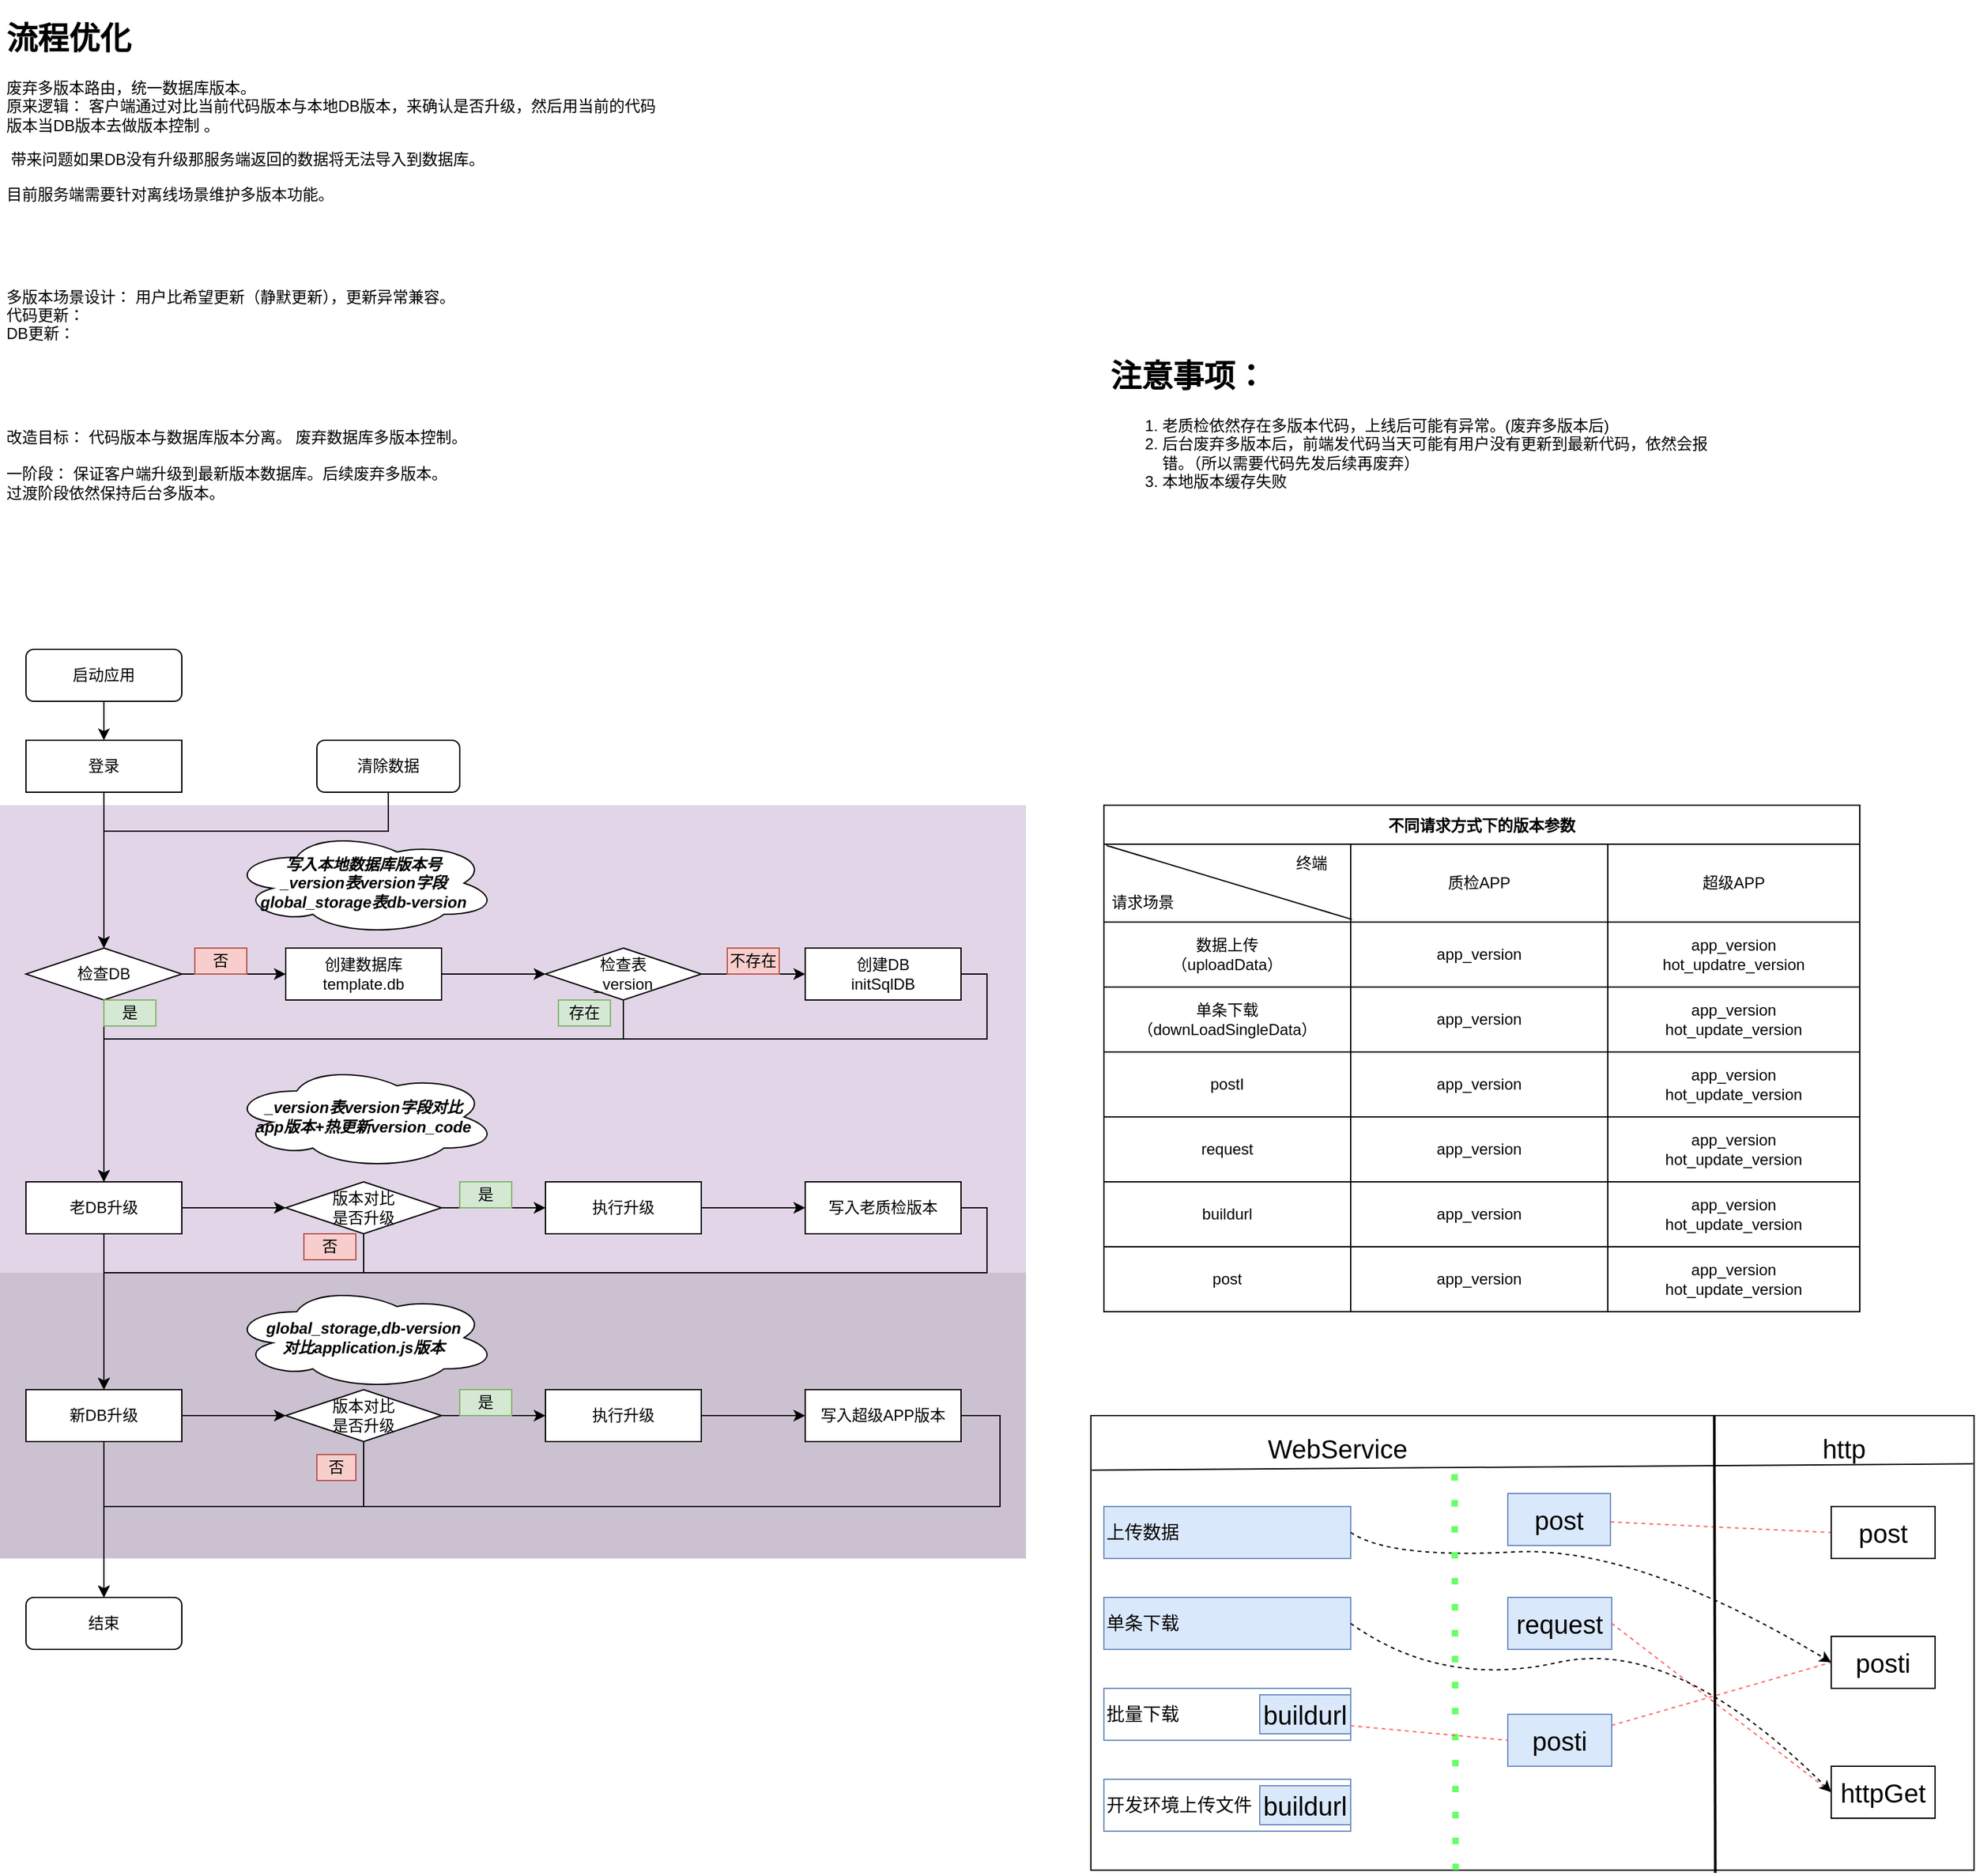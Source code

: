 <mxfile version="15.7.3" type="github">
  <diagram id="UNxXxtYj0WsU9yzxmoFA" name="Page-1">
    <mxGraphModel dx="1422" dy="1875" grid="1" gridSize="10" guides="1" tooltips="1" connect="1" arrows="1" fold="1" page="1" pageScale="1" pageWidth="827" pageHeight="1169" math="0" shadow="0">
      <root>
        <mxCell id="0" />
        <mxCell id="1" parent="0" />
        <mxCell id="R9xI7Zl-RxibI9JGirXU-83" value="批量下载" style="rounded=0;whiteSpace=wrap;html=1;labelBackgroundColor=none;fontSize=14;fillColor=none;strokeColor=#6c8ebf;align=left;" parent="1" vertex="1">
          <mxGeometry x="930" y="810" width="190" height="40" as="geometry" />
        </mxCell>
        <mxCell id="R9xI7Zl-RxibI9JGirXU-86" value="开发环境上传文件" style="rounded=0;whiteSpace=wrap;html=1;labelBackgroundColor=none;fontSize=14;fillColor=none;strokeColor=#6c8ebf;align=left;" parent="1" vertex="1">
          <mxGeometry x="930" y="880" width="190" height="40" as="geometry" />
        </mxCell>
        <mxCell id="R9xI7Zl-RxibI9JGirXU-73" value="" style="rounded=0;whiteSpace=wrap;html=1;labelBackgroundColor=none;fontSize=20;fontColor=#000000;fillColor=none;" parent="1" vertex="1">
          <mxGeometry x="920" y="600" width="680" height="350" as="geometry" />
        </mxCell>
        <mxCell id="PTkdsfFuJUA48d0vlGd0-5" value="" style="rounded=0;whiteSpace=wrap;html=1;fillColor=#CCC1D1;strokeColor=none;" parent="1" vertex="1">
          <mxGeometry x="80" y="130" width="790" height="580" as="geometry" />
        </mxCell>
        <mxCell id="PTkdsfFuJUA48d0vlGd0-4" value="" style="rounded=0;whiteSpace=wrap;html=1;fillColor=#e1d5e7;strokeColor=none;" parent="1" vertex="1">
          <mxGeometry x="80" y="130" width="790" height="360" as="geometry" />
        </mxCell>
        <mxCell id="O5nCJOj1cgYyCABjcvX4-1" value="&lt;h1&gt;注意事项：&lt;/h1&gt;&lt;p&gt;&lt;/p&gt;&lt;ol&gt;&lt;li&gt;老质检依然存在多版本代码，上线后可能有异常。(废弃多版本后)&lt;/li&gt;&lt;li&gt;后台废弃多版本后，前端发代码当天可能有用户没有更新到最新代码，依然会报错。（所以需要代码先发后续再废弃）&lt;/li&gt;&lt;li&gt;本地版本缓存失败&lt;/li&gt;&lt;/ol&gt;&lt;p&gt;&lt;/p&gt;" style="text;html=1;strokeColor=none;fillColor=none;spacing=5;spacingTop=-20;whiteSpace=wrap;overflow=hidden;rounded=0;" parent="1" vertex="1">
          <mxGeometry x="930" y="-220" width="470" height="130" as="geometry" />
        </mxCell>
        <mxCell id="O5nCJOj1cgYyCABjcvX4-4" value="&lt;h1&gt;流程优化&lt;/h1&gt;&lt;p&gt;废弃多版本路由，统一数据库版本。&lt;br&gt;原来逻辑： 客户端通过对比当前代码版本与本地DB版本，来确认是否升级，然后用当前的代码版本当DB版本去做版本控制 。&lt;/p&gt;&lt;p&gt;&lt;span&gt;&amp;nbsp;带来问题如果DB没有升级那服务端返回的数据将无法导入到数据库。&lt;/span&gt;&lt;/p&gt;&lt;p&gt;目前服务端需要针对离线场景维护多版本功能。&lt;/p&gt;&lt;p&gt;&lt;br&gt;&lt;/p&gt;&lt;p&gt;&lt;br&gt;&lt;/p&gt;&lt;p&gt;多版本场景设计： 用户比希望更新（静默更新），更新异常兼容。&lt;br&gt;代码更新：&lt;br&gt;DB更新：&lt;/p&gt;&lt;p&gt;&lt;br&gt;&lt;/p&gt;&lt;p&gt;&lt;br&gt;&lt;/p&gt;&lt;p&gt;改造目标： 代码版本与数据库版本分离。 废弃数据库多版本控制。&lt;br&gt;&lt;br&gt;一阶段： 保证客户端升级到最新版本数据库。后续废弃多版本。&lt;br&gt;过渡阶段依然保持后台多版本。&lt;/p&gt;&lt;p&gt;&lt;br&gt;&lt;/p&gt;&lt;p&gt;二阶段： 客户端将代码版本与数据库版本分离，代码版本用于前端问题排查日志，数据库版本用于数据同步场景（最终会忽略版本），老质检与超级APP使用同一种版本同步方式，方便本地开发。 （需要废弃老质检）。&lt;br&gt;&lt;br&gt;三阶段：解决测试环境开发时DB版本未发SQL情况，将DB统一放到服务端管理。一个版本，一种来源。&lt;/p&gt;" style="text;html=1;strokeColor=none;fillColor=none;spacing=5;spacingTop=-20;whiteSpace=wrap;overflow=hidden;rounded=0;" parent="1" vertex="1">
          <mxGeometry x="80" y="-480" width="510" height="390" as="geometry" />
        </mxCell>
        <mxCell id="R9xI7Zl-RxibI9JGirXU-6" style="edgeStyle=orthogonalEdgeStyle;rounded=0;orthogonalLoop=1;jettySize=auto;html=1;" parent="1" source="R9xI7Zl-RxibI9JGirXU-4" edge="1">
          <mxGeometry relative="1" as="geometry">
            <mxPoint x="160" y="240" as="targetPoint" />
            <Array as="points">
              <mxPoint x="379" y="150" />
              <mxPoint x="160" y="150" />
            </Array>
          </mxGeometry>
        </mxCell>
        <mxCell id="R9xI7Zl-RxibI9JGirXU-4" value="清除数据" style="rounded=1;whiteSpace=wrap;html=1;" parent="1" vertex="1">
          <mxGeometry x="324" y="80" width="110" height="40" as="geometry" />
        </mxCell>
        <mxCell id="4kRyxC5ff8gaBBJxYLAR-50" value="结束" style="rounded=1;whiteSpace=wrap;html=1;align=center;" parent="1" vertex="1">
          <mxGeometry x="100" y="740" width="120" height="40" as="geometry" />
        </mxCell>
        <mxCell id="4kRyxC5ff8gaBBJxYLAR-4" value="&lt;font style=&quot;vertical-align: inherit&quot;&gt;&lt;font style=&quot;vertical-align: inherit&quot;&gt;启动应用&lt;/font&gt;&lt;/font&gt;" style="rounded=1;whiteSpace=wrap;html=1;" parent="1" vertex="1">
          <mxGeometry x="100" y="10" width="120" height="40" as="geometry" />
        </mxCell>
        <mxCell id="4kRyxC5ff8gaBBJxYLAR-5" value="&lt;font style=&quot;vertical-align: inherit&quot;&gt;&lt;font style=&quot;vertical-align: inherit&quot;&gt;登录&lt;/font&gt;&lt;/font&gt;" style="rounded=0;whiteSpace=wrap;html=1;" parent="1" vertex="1">
          <mxGeometry x="100" y="80" width="120" height="40" as="geometry" />
        </mxCell>
        <mxCell id="4kRyxC5ff8gaBBJxYLAR-8" style="edgeStyle=orthogonalEdgeStyle;rounded=0;orthogonalLoop=1;jettySize=auto;html=1;exitX=0.5;exitY=1;exitDx=0;exitDy=0;entryX=0.5;entryY=0;entryDx=0;entryDy=0;" parent="1" source="4kRyxC5ff8gaBBJxYLAR-4" target="4kRyxC5ff8gaBBJxYLAR-5" edge="1">
          <mxGeometry x="150" y="110" as="geometry" />
        </mxCell>
        <mxCell id="4kRyxC5ff8gaBBJxYLAR-6" value="&lt;font style=&quot;vertical-align: inherit&quot;&gt;&lt;font style=&quot;vertical-align: inherit&quot;&gt;检查DB&lt;/font&gt;&lt;/font&gt;" style="rhombus;whiteSpace=wrap;html=1;rounded=0;" parent="1" vertex="1">
          <mxGeometry x="100" y="240" width="120" height="40" as="geometry" />
        </mxCell>
        <mxCell id="4kRyxC5ff8gaBBJxYLAR-7" value="" style="edgeStyle=orthogonalEdgeStyle;rounded=0;orthogonalLoop=1;jettySize=auto;html=1;entryX=0.5;entryY=0;entryDx=0;entryDy=0;" parent="1" source="4kRyxC5ff8gaBBJxYLAR-5" target="4kRyxC5ff8gaBBJxYLAR-6" edge="1">
          <mxGeometry x="150" y="110" as="geometry">
            <mxPoint x="160" y="220" as="targetPoint" />
            <Array as="points">
              <mxPoint x="160" y="190" />
              <mxPoint x="160" y="190" />
            </Array>
          </mxGeometry>
        </mxCell>
        <mxCell id="4kRyxC5ff8gaBBJxYLAR-9" value="&lt;font style=&quot;vertical-align: inherit&quot;&gt;&lt;font style=&quot;vertical-align: inherit&quot;&gt;老DB升级&lt;/font&gt;&lt;/font&gt;" style="whiteSpace=wrap;html=1;rounded=0;" parent="1" vertex="1">
          <mxGeometry x="100" y="420" width="120" height="40" as="geometry" />
        </mxCell>
        <mxCell id="4kRyxC5ff8gaBBJxYLAR-10" value="" style="edgeStyle=orthogonalEdgeStyle;rounded=0;orthogonalLoop=1;jettySize=auto;html=1;" parent="1" source="4kRyxC5ff8gaBBJxYLAR-6" target="4kRyxC5ff8gaBBJxYLAR-9" edge="1">
          <mxGeometry x="150" y="110" as="geometry" />
        </mxCell>
        <mxCell id="R9xI7Zl-RxibI9JGirXU-7" style="edgeStyle=orthogonalEdgeStyle;rounded=0;orthogonalLoop=1;jettySize=auto;html=1;entryX=0.5;entryY=0;entryDx=0;entryDy=0;" parent="1" source="4kRyxC5ff8gaBBJxYLAR-11" target="4kRyxC5ff8gaBBJxYLAR-50" edge="1">
          <mxGeometry relative="1" as="geometry" />
        </mxCell>
        <mxCell id="4kRyxC5ff8gaBBJxYLAR-11" value="&lt;font style=&quot;vertical-align: inherit&quot;&gt;&lt;font style=&quot;vertical-align: inherit&quot;&gt;新DB升级&lt;/font&gt;&lt;/font&gt;" style="whiteSpace=wrap;html=1;rounded=0;" parent="1" vertex="1">
          <mxGeometry x="100" y="580" width="120" height="40" as="geometry" />
        </mxCell>
        <mxCell id="4kRyxC5ff8gaBBJxYLAR-12" value="" style="edgeStyle=orthogonalEdgeStyle;rounded=0;orthogonalLoop=1;jettySize=auto;html=1;" parent="1" source="4kRyxC5ff8gaBBJxYLAR-9" target="4kRyxC5ff8gaBBJxYLAR-11" edge="1">
          <mxGeometry x="150" y="110" as="geometry" />
        </mxCell>
        <mxCell id="4kRyxC5ff8gaBBJxYLAR-15" value="&lt;font style=&quot;vertical-align: inherit&quot;&gt;&lt;font style=&quot;vertical-align: inherit&quot;&gt;&lt;font style=&quot;vertical-align: inherit&quot;&gt;&lt;font style=&quot;vertical-align: inherit&quot;&gt;&lt;font style=&quot;vertical-align: inherit&quot;&gt;&lt;font style=&quot;vertical-align: inherit&quot;&gt;&lt;font style=&quot;vertical-align: inherit&quot;&gt;&lt;font style=&quot;vertical-align: inherit&quot;&gt;创建数据库&lt;/font&gt;&lt;/font&gt;&lt;/font&gt;&lt;/font&gt;&lt;/font&gt;&lt;/font&gt;&lt;br&gt;&lt;font style=&quot;vertical-align: inherit&quot;&gt;&lt;font style=&quot;vertical-align: inherit&quot;&gt;&lt;font style=&quot;vertical-align: inherit&quot;&gt;&lt;font style=&quot;vertical-align: inherit&quot;&gt;&lt;font style=&quot;vertical-align: inherit&quot;&gt;&lt;font style=&quot;vertical-align: inherit&quot;&gt;template.db&lt;/font&gt;&lt;/font&gt;&lt;/font&gt;&lt;/font&gt;&lt;/font&gt;&lt;/font&gt;&lt;br&gt;&lt;/font&gt;&lt;/font&gt;" style="whiteSpace=wrap;html=1;rounded=0;" parent="1" vertex="1">
          <mxGeometry x="300" y="240" width="120" height="40" as="geometry" />
        </mxCell>
        <mxCell id="4kRyxC5ff8gaBBJxYLAR-16" value="" style="edgeStyle=orthogonalEdgeStyle;rounded=0;orthogonalLoop=1;jettySize=auto;html=1;" parent="1" source="4kRyxC5ff8gaBBJxYLAR-6" target="4kRyxC5ff8gaBBJxYLAR-15" edge="1">
          <mxGeometry x="150" y="110" as="geometry" />
        </mxCell>
        <mxCell id="4kRyxC5ff8gaBBJxYLAR-45" style="edgeStyle=orthogonalEdgeStyle;rounded=0;orthogonalLoop=1;jettySize=auto;html=1;exitX=0.5;exitY=1;exitDx=0;exitDy=0;entryX=0.5;entryY=0;entryDx=0;entryDy=0;" parent="1" source="4kRyxC5ff8gaBBJxYLAR-17" target="4kRyxC5ff8gaBBJxYLAR-9" edge="1">
          <mxGeometry x="150" y="110" as="geometry">
            <mxPoint x="210" y="370" as="targetPoint" />
            <Array as="points">
              <mxPoint x="560" y="310" />
              <mxPoint x="160" y="310" />
            </Array>
          </mxGeometry>
        </mxCell>
        <mxCell id="4kRyxC5ff8gaBBJxYLAR-17" value="&lt;font style=&quot;vertical-align: inherit&quot;&gt;&lt;font style=&quot;vertical-align: inherit&quot;&gt;检查表&lt;br&gt;_version&lt;br&gt;&lt;/font&gt;&lt;/font&gt;" style="rhombus;whiteSpace=wrap;html=1;rounded=0;" parent="1" vertex="1">
          <mxGeometry x="500" y="240" width="120" height="40" as="geometry" />
        </mxCell>
        <mxCell id="4kRyxC5ff8gaBBJxYLAR-18" value="" style="edgeStyle=orthogonalEdgeStyle;rounded=0;orthogonalLoop=1;jettySize=auto;html=1;" parent="1" source="4kRyxC5ff8gaBBJxYLAR-15" target="4kRyxC5ff8gaBBJxYLAR-17" edge="1">
          <mxGeometry x="150" y="110" as="geometry" />
        </mxCell>
        <mxCell id="4kRyxC5ff8gaBBJxYLAR-46" style="edgeStyle=orthogonalEdgeStyle;rounded=0;orthogonalLoop=1;jettySize=auto;html=1;exitX=1;exitY=0.5;exitDx=0;exitDy=0;entryX=0.5;entryY=0;entryDx=0;entryDy=0;" parent="1" source="4kRyxC5ff8gaBBJxYLAR-19" target="4kRyxC5ff8gaBBJxYLAR-9" edge="1">
          <mxGeometry x="150" y="110" as="geometry">
            <mxPoint x="160" y="320" as="targetPoint" />
            <Array as="points">
              <mxPoint x="840" y="260" />
              <mxPoint x="840" y="310" />
              <mxPoint x="160" y="310" />
            </Array>
          </mxGeometry>
        </mxCell>
        <mxCell id="4kRyxC5ff8gaBBJxYLAR-19" value="&lt;font style=&quot;vertical-align: inherit&quot;&gt;&lt;font style=&quot;vertical-align: inherit&quot;&gt;&lt;font style=&quot;vertical-align: inherit&quot;&gt;&lt;font style=&quot;vertical-align: inherit&quot;&gt;创建DB &lt;/font&gt;&lt;/font&gt;&lt;br&gt;&lt;font style=&quot;vertical-align: inherit&quot;&gt;&lt;font style=&quot;vertical-align: inherit&quot;&gt;initSqlDB&lt;/font&gt;&lt;/font&gt;&lt;br&gt;&lt;/font&gt;&lt;/font&gt;" style="whiteSpace=wrap;html=1;rounded=0;" parent="1" vertex="1">
          <mxGeometry x="700" y="240" width="120" height="40" as="geometry" />
        </mxCell>
        <mxCell id="4kRyxC5ff8gaBBJxYLAR-20" value="" style="edgeStyle=orthogonalEdgeStyle;rounded=0;orthogonalLoop=1;jettySize=auto;html=1;" parent="1" source="4kRyxC5ff8gaBBJxYLAR-17" target="4kRyxC5ff8gaBBJxYLAR-19" edge="1">
          <mxGeometry x="150" y="110" as="geometry" />
        </mxCell>
        <mxCell id="4kRyxC5ff8gaBBJxYLAR-43" style="edgeStyle=orthogonalEdgeStyle;rounded=0;orthogonalLoop=1;jettySize=auto;html=1;exitX=0.5;exitY=1;exitDx=0;exitDy=0;entryX=0.5;entryY=0;entryDx=0;entryDy=0;" parent="1" source="4kRyxC5ff8gaBBJxYLAR-22" target="4kRyxC5ff8gaBBJxYLAR-11" edge="1">
          <mxGeometry x="150" y="110" as="geometry">
            <mxPoint x="160" y="500" as="targetPoint" />
            <Array as="points">
              <mxPoint x="360" y="490" />
              <mxPoint x="160" y="490" />
            </Array>
          </mxGeometry>
        </mxCell>
        <mxCell id="4kRyxC5ff8gaBBJxYLAR-22" value="&lt;font style=&quot;vertical-align: inherit&quot;&gt;&lt;font style=&quot;vertical-align: inherit&quot;&gt;版本对比&lt;br&gt;是否升级&lt;br&gt;&lt;/font&gt;&lt;/font&gt;" style="rhombus;whiteSpace=wrap;html=1;rounded=0;" parent="1" vertex="1">
          <mxGeometry x="300" y="420" width="120" height="40" as="geometry" />
        </mxCell>
        <mxCell id="4kRyxC5ff8gaBBJxYLAR-23" value="" style="edgeStyle=orthogonalEdgeStyle;rounded=0;orthogonalLoop=1;jettySize=auto;html=1;" parent="1" source="4kRyxC5ff8gaBBJxYLAR-9" target="4kRyxC5ff8gaBBJxYLAR-22" edge="1">
          <mxGeometry x="150" y="110" as="geometry" />
        </mxCell>
        <mxCell id="R9xI7Zl-RxibI9JGirXU-10" style="edgeStyle=orthogonalEdgeStyle;rounded=0;orthogonalLoop=1;jettySize=auto;html=1;entryX=0.5;entryY=0;entryDx=0;entryDy=0;" parent="1" source="4kRyxC5ff8gaBBJxYLAR-24" target="4kRyxC5ff8gaBBJxYLAR-50" edge="1">
          <mxGeometry relative="1" as="geometry">
            <mxPoint x="160" y="730" as="targetPoint" />
            <Array as="points">
              <mxPoint x="360" y="670" />
              <mxPoint x="160" y="670" />
            </Array>
          </mxGeometry>
        </mxCell>
        <mxCell id="4kRyxC5ff8gaBBJxYLAR-24" value="&lt;font style=&quot;vertical-align: inherit&quot;&gt;&lt;font style=&quot;vertical-align: inherit&quot;&gt;版本对比&lt;br&gt;是否升级&lt;br&gt;&lt;/font&gt;&lt;/font&gt;" style="rhombus;whiteSpace=wrap;html=1;rounded=0;" parent="1" vertex="1">
          <mxGeometry x="300" y="580" width="120" height="40" as="geometry" />
        </mxCell>
        <mxCell id="4kRyxC5ff8gaBBJxYLAR-25" style="edgeStyle=orthogonalEdgeStyle;rounded=0;orthogonalLoop=1;jettySize=auto;html=1;exitX=1;exitY=0.5;exitDx=0;exitDy=0;entryX=0;entryY=0.5;entryDx=0;entryDy=0;" parent="1" source="4kRyxC5ff8gaBBJxYLAR-11" target="4kRyxC5ff8gaBBJxYLAR-24" edge="1">
          <mxGeometry x="150" y="110" as="geometry" />
        </mxCell>
        <mxCell id="4kRyxC5ff8gaBBJxYLAR-26" value="&lt;font style=&quot;vertical-align: inherit&quot;&gt;&lt;font style=&quot;vertical-align: inherit&quot;&gt;否&lt;/font&gt;&lt;/font&gt;" style="text;html=1;strokeColor=#b85450;fillColor=#f8cecc;align=center;verticalAlign=middle;whiteSpace=wrap;rounded=0;" parent="1" vertex="1">
          <mxGeometry x="230" y="240" width="40" height="20" as="geometry" />
        </mxCell>
        <mxCell id="4kRyxC5ff8gaBBJxYLAR-27" value="&lt;font style=&quot;vertical-align: inherit&quot;&gt;&lt;font style=&quot;vertical-align: inherit&quot;&gt;是&lt;/font&gt;&lt;/font&gt;" style="text;html=1;strokeColor=#82b366;fillColor=#d5e8d4;align=center;verticalAlign=middle;whiteSpace=wrap;rounded=0;" parent="1" vertex="1">
          <mxGeometry x="160" y="280" width="40" height="20" as="geometry" />
        </mxCell>
        <mxCell id="4kRyxC5ff8gaBBJxYLAR-29" value="&lt;font style=&quot;vertical-align: inherit&quot;&gt;&lt;font style=&quot;vertical-align: inherit&quot;&gt;写入本地数据库版本号&lt;br&gt;_version表version字段&lt;br&gt;global_storage表db-version&lt;br&gt;&lt;/font&gt;&lt;/font&gt;" style="ellipse;shape=cloud;whiteSpace=wrap;html=1;align=center;fontStyle=3" parent="1" vertex="1">
          <mxGeometry x="257" y="150" width="206" height="80" as="geometry" />
        </mxCell>
        <mxCell id="4kRyxC5ff8gaBBJxYLAR-31" value="&lt;font style=&quot;vertical-align: inherit&quot;&gt;&lt;font style=&quot;vertical-align: inherit&quot;&gt;_version表version字段对比&lt;br&gt;app版本+热更新version_code&lt;br&gt;&lt;/font&gt;&lt;/font&gt;" style="ellipse;shape=cloud;whiteSpace=wrap;html=1;align=center;fontStyle=3" parent="1" vertex="1">
          <mxGeometry x="257" y="330" width="206" height="80" as="geometry" />
        </mxCell>
        <mxCell id="4kRyxC5ff8gaBBJxYLAR-32" value="&lt;font style=&quot;vertical-align: inherit&quot;&gt;&lt;font style=&quot;vertical-align: inherit&quot;&gt;global_storage,db-version&lt;br&gt;对比application.js版本&lt;br&gt;&lt;/font&gt;&lt;/font&gt;" style="ellipse;shape=cloud;whiteSpace=wrap;html=1;align=center;fontStyle=3" parent="1" vertex="1">
          <mxGeometry x="257" y="500" width="206" height="80" as="geometry" />
        </mxCell>
        <mxCell id="4kRyxC5ff8gaBBJxYLAR-35" value="执行升级" style="whiteSpace=wrap;html=1;rounded=0;" parent="1" vertex="1">
          <mxGeometry x="500" y="420" width="120" height="40" as="geometry" />
        </mxCell>
        <mxCell id="4kRyxC5ff8gaBBJxYLAR-36" value="" style="edgeStyle=orthogonalEdgeStyle;rounded=0;orthogonalLoop=1;jettySize=auto;html=1;" parent="1" source="4kRyxC5ff8gaBBJxYLAR-22" target="4kRyxC5ff8gaBBJxYLAR-35" edge="1">
          <mxGeometry x="150" y="110" as="geometry" />
        </mxCell>
        <mxCell id="4kRyxC5ff8gaBBJxYLAR-44" style="edgeStyle=orthogonalEdgeStyle;rounded=0;orthogonalLoop=1;jettySize=auto;html=1;exitX=1;exitY=0.5;exitDx=0;exitDy=0;" parent="1" source="4kRyxC5ff8gaBBJxYLAR-37" edge="1">
          <mxGeometry x="150" y="110" as="geometry">
            <mxPoint x="160" y="580" as="targetPoint" />
            <Array as="points">
              <mxPoint x="840" y="440" />
              <mxPoint x="840" y="490" />
              <mxPoint x="160" y="490" />
            </Array>
          </mxGeometry>
        </mxCell>
        <mxCell id="4kRyxC5ff8gaBBJxYLAR-37" value="写入老质检版本" style="whiteSpace=wrap;html=1;rounded=0;" parent="1" vertex="1">
          <mxGeometry x="700" y="420" width="120" height="40" as="geometry" />
        </mxCell>
        <mxCell id="4kRyxC5ff8gaBBJxYLAR-38" value="" style="edgeStyle=orthogonalEdgeStyle;rounded=0;orthogonalLoop=1;jettySize=auto;html=1;" parent="1" source="4kRyxC5ff8gaBBJxYLAR-35" target="4kRyxC5ff8gaBBJxYLAR-37" edge="1">
          <mxGeometry x="150" y="110" as="geometry" />
        </mxCell>
        <mxCell id="4kRyxC5ff8gaBBJxYLAR-39" value="执行升级" style="whiteSpace=wrap;html=1;rounded=0;" parent="1" vertex="1">
          <mxGeometry x="500" y="580" width="120" height="40" as="geometry" />
        </mxCell>
        <mxCell id="4kRyxC5ff8gaBBJxYLAR-40" value="" style="edgeStyle=orthogonalEdgeStyle;rounded=0;orthogonalLoop=1;jettySize=auto;html=1;" parent="1" source="4kRyxC5ff8gaBBJxYLAR-24" target="4kRyxC5ff8gaBBJxYLAR-39" edge="1">
          <mxGeometry x="150" y="110" as="geometry" />
        </mxCell>
        <mxCell id="R9xI7Zl-RxibI9JGirXU-9" style="edgeStyle=orthogonalEdgeStyle;rounded=0;orthogonalLoop=1;jettySize=auto;html=1;" parent="1" source="4kRyxC5ff8gaBBJxYLAR-41" edge="1">
          <mxGeometry relative="1" as="geometry">
            <mxPoint x="160" y="740" as="targetPoint" />
            <Array as="points">
              <mxPoint x="850" y="600" />
              <mxPoint x="850" y="670" />
              <mxPoint x="160" y="670" />
            </Array>
          </mxGeometry>
        </mxCell>
        <mxCell id="4kRyxC5ff8gaBBJxYLAR-41" value="写入超级APP版本" style="whiteSpace=wrap;html=1;rounded=0;" parent="1" vertex="1">
          <mxGeometry x="700" y="580" width="120" height="40" as="geometry" />
        </mxCell>
        <mxCell id="4kRyxC5ff8gaBBJxYLAR-42" value="" style="edgeStyle=orthogonalEdgeStyle;rounded=0;orthogonalLoop=1;jettySize=auto;html=1;" parent="1" source="4kRyxC5ff8gaBBJxYLAR-39" target="4kRyxC5ff8gaBBJxYLAR-41" edge="1">
          <mxGeometry x="150" y="110" as="geometry" />
        </mxCell>
        <mxCell id="4kRyxC5ff8gaBBJxYLAR-48" value="&lt;font style=&quot;vertical-align: inherit&quot;&gt;&lt;font style=&quot;vertical-align: inherit&quot;&gt;不存在&lt;/font&gt;&lt;/font&gt;" style="text;html=1;strokeColor=#b85450;fillColor=#f8cecc;align=center;verticalAlign=middle;whiteSpace=wrap;rounded=0;" parent="1" vertex="1">
          <mxGeometry x="640" y="240" width="40" height="20" as="geometry" />
        </mxCell>
        <mxCell id="4kRyxC5ff8gaBBJxYLAR-49" value="&lt;font style=&quot;vertical-align: inherit&quot;&gt;&lt;font style=&quot;vertical-align: inherit&quot;&gt;否&lt;/font&gt;&lt;/font&gt;" style="text;html=1;strokeColor=#b85450;fillColor=#f8cecc;align=center;verticalAlign=middle;whiteSpace=wrap;rounded=0;" parent="1" vertex="1">
          <mxGeometry x="314" y="460" width="40" height="20" as="geometry" />
        </mxCell>
        <mxCell id="4kRyxC5ff8gaBBJxYLAR-62" value="&lt;font style=&quot;vertical-align: inherit&quot;&gt;&lt;font style=&quot;vertical-align: inherit&quot;&gt;是&lt;/font&gt;&lt;/font&gt;" style="text;html=1;strokeColor=#82b366;fillColor=#d5e8d4;align=center;verticalAlign=middle;whiteSpace=wrap;rounded=0;" parent="1" vertex="1">
          <mxGeometry x="434" y="420" width="40" height="20" as="geometry" />
        </mxCell>
        <mxCell id="4kRyxC5ff8gaBBJxYLAR-63" value="&lt;font style=&quot;vertical-align: inherit&quot;&gt;&lt;font style=&quot;vertical-align: inherit&quot;&gt;是&lt;/font&gt;&lt;/font&gt;" style="text;html=1;strokeColor=#82b366;fillColor=#d5e8d4;align=center;verticalAlign=middle;whiteSpace=wrap;rounded=0;" parent="1" vertex="1">
          <mxGeometry x="434" y="580" width="40" height="20" as="geometry" />
        </mxCell>
        <mxCell id="4kRyxC5ff8gaBBJxYLAR-64" value="&lt;font style=&quot;vertical-align: inherit&quot;&gt;&lt;font style=&quot;vertical-align: inherit&quot;&gt;否&lt;/font&gt;&lt;/font&gt;" style="text;html=1;strokeColor=#b85450;fillColor=#f8cecc;align=center;verticalAlign=middle;whiteSpace=wrap;rounded=0;" parent="1" vertex="1">
          <mxGeometry x="324" y="630" width="30" height="20" as="geometry" />
        </mxCell>
        <mxCell id="4kRyxC5ff8gaBBJxYLAR-66" value="&lt;font style=&quot;vertical-align: inherit&quot;&gt;&lt;font style=&quot;vertical-align: inherit&quot;&gt;存在&lt;/font&gt;&lt;/font&gt;" style="text;html=1;strokeColor=#82b366;fillColor=#d5e8d4;align=center;verticalAlign=middle;whiteSpace=wrap;rounded=0;" parent="1" vertex="1">
          <mxGeometry x="510" y="280" width="40" height="20" as="geometry" />
        </mxCell>
        <mxCell id="R9xI7Zl-RxibI9JGirXU-11" value="不同请求方式下的版本参数" style="shape=table;startSize=30;container=1;collapsible=0;childLayout=tableLayout;fontStyle=1;align=center;pointerEvents=1;" parent="1" vertex="1">
          <mxGeometry x="930" y="130" width="582" height="390" as="geometry" />
        </mxCell>
        <mxCell id="R9xI7Zl-RxibI9JGirXU-36" style="shape=partialRectangle;html=1;whiteSpace=wrap;collapsible=0;dropTarget=0;pointerEvents=0;fillColor=none;top=0;left=0;bottom=0;right=0;points=[[0,0.5],[1,0.5]];portConstraint=eastwest;" parent="R9xI7Zl-RxibI9JGirXU-11" vertex="1">
          <mxGeometry y="30" width="582" height="60" as="geometry" />
        </mxCell>
        <mxCell id="R9xI7Zl-RxibI9JGirXU-37" style="shape=partialRectangle;html=1;whiteSpace=wrap;connectable=0;fillColor=none;top=0;left=0;bottom=0;right=0;overflow=hidden;pointerEvents=1;" parent="R9xI7Zl-RxibI9JGirXU-36" vertex="1">
          <mxGeometry width="190" height="60" as="geometry">
            <mxRectangle width="190" height="60" as="alternateBounds" />
          </mxGeometry>
        </mxCell>
        <mxCell id="R9xI7Zl-RxibI9JGirXU-38" value="质检APP" style="shape=partialRectangle;html=1;whiteSpace=wrap;connectable=0;fillColor=none;top=0;left=0;bottom=0;right=0;overflow=hidden;pointerEvents=1;" parent="R9xI7Zl-RxibI9JGirXU-36" vertex="1">
          <mxGeometry x="190" width="198" height="60" as="geometry">
            <mxRectangle width="198" height="60" as="alternateBounds" />
          </mxGeometry>
        </mxCell>
        <mxCell id="R9xI7Zl-RxibI9JGirXU-39" value="超级APP" style="shape=partialRectangle;html=1;whiteSpace=wrap;connectable=0;fillColor=none;top=0;left=0;bottom=0;right=0;overflow=hidden;pointerEvents=1;" parent="R9xI7Zl-RxibI9JGirXU-36" vertex="1">
          <mxGeometry x="388" width="194" height="60" as="geometry">
            <mxRectangle width="194" height="60" as="alternateBounds" />
          </mxGeometry>
        </mxCell>
        <mxCell id="R9xI7Zl-RxibI9JGirXU-30" style="shape=partialRectangle;html=1;whiteSpace=wrap;collapsible=0;dropTarget=0;pointerEvents=0;fillColor=none;top=0;left=0;bottom=0;right=0;points=[[0,0.5],[1,0.5]];portConstraint=eastwest;" parent="R9xI7Zl-RxibI9JGirXU-11" vertex="1">
          <mxGeometry y="90" width="582" height="50" as="geometry" />
        </mxCell>
        <mxCell id="R9xI7Zl-RxibI9JGirXU-31" value="数据上传&lt;br&gt;（uploadData）" style="shape=partialRectangle;html=1;whiteSpace=wrap;connectable=0;fillColor=none;top=0;left=0;bottom=0;right=0;overflow=hidden;pointerEvents=1;" parent="R9xI7Zl-RxibI9JGirXU-30" vertex="1">
          <mxGeometry width="190" height="50" as="geometry">
            <mxRectangle width="190" height="50" as="alternateBounds" />
          </mxGeometry>
        </mxCell>
        <mxCell id="R9xI7Zl-RxibI9JGirXU-32" value="app_version" style="shape=partialRectangle;html=1;whiteSpace=wrap;connectable=0;fillColor=none;top=0;left=0;bottom=0;right=0;overflow=hidden;pointerEvents=1;" parent="R9xI7Zl-RxibI9JGirXU-30" vertex="1">
          <mxGeometry x="190" width="198" height="50" as="geometry">
            <mxRectangle width="198" height="50" as="alternateBounds" />
          </mxGeometry>
        </mxCell>
        <mxCell id="R9xI7Zl-RxibI9JGirXU-33" value="app_version&lt;br&gt;hot_updatre_version" style="shape=partialRectangle;html=1;whiteSpace=wrap;connectable=0;fillColor=none;top=0;left=0;bottom=0;right=0;overflow=hidden;pointerEvents=1;" parent="R9xI7Zl-RxibI9JGirXU-30" vertex="1">
          <mxGeometry x="388" width="194" height="50" as="geometry">
            <mxRectangle width="194" height="50" as="alternateBounds" />
          </mxGeometry>
        </mxCell>
        <mxCell id="R9xI7Zl-RxibI9JGirXU-12" value="" style="shape=partialRectangle;html=1;whiteSpace=wrap;collapsible=0;dropTarget=0;pointerEvents=0;fillColor=none;top=0;left=0;bottom=0;right=0;points=[[0,0.5],[1,0.5]];portConstraint=eastwest;" parent="R9xI7Zl-RxibI9JGirXU-11" vertex="1">
          <mxGeometry y="140" width="582" height="50" as="geometry" />
        </mxCell>
        <mxCell id="R9xI7Zl-RxibI9JGirXU-27" value="单条下载&lt;br&gt;（downLoadSingleData）" style="shape=partialRectangle;html=1;whiteSpace=wrap;connectable=0;fillColor=none;top=0;left=0;bottom=0;right=0;overflow=hidden;pointerEvents=1;" parent="R9xI7Zl-RxibI9JGirXU-12" vertex="1">
          <mxGeometry width="190" height="50" as="geometry">
            <mxRectangle width="190" height="50" as="alternateBounds" />
          </mxGeometry>
        </mxCell>
        <mxCell id="R9xI7Zl-RxibI9JGirXU-24" value="&lt;span&gt;app_version&lt;/span&gt;" style="shape=partialRectangle;html=1;whiteSpace=wrap;connectable=0;fillColor=none;top=0;left=0;bottom=0;right=0;overflow=hidden;pointerEvents=1;" parent="R9xI7Zl-RxibI9JGirXU-12" vertex="1">
          <mxGeometry x="190" width="198" height="50" as="geometry">
            <mxRectangle width="198" height="50" as="alternateBounds" />
          </mxGeometry>
        </mxCell>
        <mxCell id="R9xI7Zl-RxibI9JGirXU-13" value="&lt;span&gt;app_version&lt;/span&gt;&lt;br&gt;&lt;span&gt;hot_update_version&lt;/span&gt;" style="shape=partialRectangle;html=1;whiteSpace=wrap;connectable=0;fillColor=none;top=0;left=0;bottom=0;right=0;overflow=hidden;pointerEvents=1;" parent="R9xI7Zl-RxibI9JGirXU-12" vertex="1">
          <mxGeometry x="388" width="194" height="50" as="geometry">
            <mxRectangle width="194" height="50" as="alternateBounds" />
          </mxGeometry>
        </mxCell>
        <mxCell id="R9xI7Zl-RxibI9JGirXU-16" value="" style="shape=partialRectangle;html=1;whiteSpace=wrap;collapsible=0;dropTarget=0;pointerEvents=0;fillColor=none;top=0;left=0;bottom=0;right=0;points=[[0,0.5],[1,0.5]];portConstraint=eastwest;" parent="R9xI7Zl-RxibI9JGirXU-11" vertex="1">
          <mxGeometry y="190" width="582" height="50" as="geometry" />
        </mxCell>
        <mxCell id="R9xI7Zl-RxibI9JGirXU-28" value="postI" style="shape=partialRectangle;html=1;whiteSpace=wrap;connectable=0;fillColor=none;top=0;left=0;bottom=0;right=0;overflow=hidden;pointerEvents=1;" parent="R9xI7Zl-RxibI9JGirXU-16" vertex="1">
          <mxGeometry width="190" height="50" as="geometry">
            <mxRectangle width="190" height="50" as="alternateBounds" />
          </mxGeometry>
        </mxCell>
        <mxCell id="R9xI7Zl-RxibI9JGirXU-25" value="&lt;span&gt;app_version&lt;/span&gt;" style="shape=partialRectangle;html=1;whiteSpace=wrap;connectable=0;fillColor=none;top=0;left=0;bottom=0;right=0;overflow=hidden;pointerEvents=1;" parent="R9xI7Zl-RxibI9JGirXU-16" vertex="1">
          <mxGeometry x="190" width="198" height="50" as="geometry">
            <mxRectangle width="198" height="50" as="alternateBounds" />
          </mxGeometry>
        </mxCell>
        <mxCell id="R9xI7Zl-RxibI9JGirXU-17" value="app_version&lt;br&gt;hot_update_version" style="shape=partialRectangle;html=1;whiteSpace=wrap;connectable=0;fillColor=none;top=0;left=0;bottom=0;right=0;overflow=hidden;pointerEvents=1;" parent="R9xI7Zl-RxibI9JGirXU-16" vertex="1">
          <mxGeometry x="388" width="194" height="50" as="geometry">
            <mxRectangle width="194" height="50" as="alternateBounds" />
          </mxGeometry>
        </mxCell>
        <mxCell id="R9xI7Zl-RxibI9JGirXU-20" value="" style="shape=partialRectangle;html=1;whiteSpace=wrap;collapsible=0;dropTarget=0;pointerEvents=0;fillColor=none;top=0;left=0;bottom=0;right=0;points=[[0,0.5],[1,0.5]];portConstraint=eastwest;" parent="R9xI7Zl-RxibI9JGirXU-11" vertex="1">
          <mxGeometry y="240" width="582" height="50" as="geometry" />
        </mxCell>
        <mxCell id="R9xI7Zl-RxibI9JGirXU-29" value="request" style="shape=partialRectangle;html=1;whiteSpace=wrap;connectable=0;fillColor=none;top=0;left=0;bottom=0;right=0;overflow=hidden;pointerEvents=1;" parent="R9xI7Zl-RxibI9JGirXU-20" vertex="1">
          <mxGeometry width="190" height="50" as="geometry">
            <mxRectangle width="190" height="50" as="alternateBounds" />
          </mxGeometry>
        </mxCell>
        <mxCell id="R9xI7Zl-RxibI9JGirXU-26" value="&lt;span&gt;app_version&lt;/span&gt;" style="shape=partialRectangle;html=1;whiteSpace=wrap;connectable=0;fillColor=none;top=0;left=0;bottom=0;right=0;overflow=hidden;pointerEvents=1;" parent="R9xI7Zl-RxibI9JGirXU-20" vertex="1">
          <mxGeometry x="190" width="198" height="50" as="geometry">
            <mxRectangle width="198" height="50" as="alternateBounds" />
          </mxGeometry>
        </mxCell>
        <mxCell id="R9xI7Zl-RxibI9JGirXU-21" value="app_version&lt;br&gt;hot_update_version" style="shape=partialRectangle;html=1;whiteSpace=wrap;connectable=0;fillColor=none;top=0;left=0;bottom=0;right=0;overflow=hidden;pointerEvents=1;" parent="R9xI7Zl-RxibI9JGirXU-20" vertex="1">
          <mxGeometry x="388" width="194" height="50" as="geometry">
            <mxRectangle width="194" height="50" as="alternateBounds" />
          </mxGeometry>
        </mxCell>
        <mxCell id="R9xI7Zl-RxibI9JGirXU-49" style="shape=partialRectangle;html=1;whiteSpace=wrap;collapsible=0;dropTarget=0;pointerEvents=0;fillColor=none;top=0;left=0;bottom=0;right=0;points=[[0,0.5],[1,0.5]];portConstraint=eastwest;" parent="R9xI7Zl-RxibI9JGirXU-11" vertex="1">
          <mxGeometry y="290" width="582" height="50" as="geometry" />
        </mxCell>
        <mxCell id="R9xI7Zl-RxibI9JGirXU-50" value="buildurl" style="shape=partialRectangle;html=1;whiteSpace=wrap;connectable=0;fillColor=none;top=0;left=0;bottom=0;right=0;overflow=hidden;pointerEvents=1;" parent="R9xI7Zl-RxibI9JGirXU-49" vertex="1">
          <mxGeometry width="190" height="50" as="geometry">
            <mxRectangle width="190" height="50" as="alternateBounds" />
          </mxGeometry>
        </mxCell>
        <mxCell id="R9xI7Zl-RxibI9JGirXU-51" value="&lt;span&gt;app_version&lt;/span&gt;" style="shape=partialRectangle;html=1;whiteSpace=wrap;connectable=0;fillColor=none;top=0;left=0;bottom=0;right=0;overflow=hidden;pointerEvents=1;" parent="R9xI7Zl-RxibI9JGirXU-49" vertex="1">
          <mxGeometry x="190" width="198" height="50" as="geometry">
            <mxRectangle width="198" height="50" as="alternateBounds" />
          </mxGeometry>
        </mxCell>
        <mxCell id="R9xI7Zl-RxibI9JGirXU-52" value="app_version&lt;br&gt;hot_update_version" style="shape=partialRectangle;html=1;whiteSpace=wrap;connectable=0;fillColor=none;top=0;left=0;bottom=0;right=0;overflow=hidden;pointerEvents=1;" parent="R9xI7Zl-RxibI9JGirXU-49" vertex="1">
          <mxGeometry x="388" width="194" height="50" as="geometry">
            <mxRectangle width="194" height="50" as="alternateBounds" />
          </mxGeometry>
        </mxCell>
        <mxCell id="R9xI7Zl-RxibI9JGirXU-53" style="shape=partialRectangle;html=1;whiteSpace=wrap;collapsible=0;dropTarget=0;pointerEvents=0;fillColor=none;top=0;left=0;bottom=0;right=0;points=[[0,0.5],[1,0.5]];portConstraint=eastwest;" parent="R9xI7Zl-RxibI9JGirXU-11" vertex="1">
          <mxGeometry y="340" width="582" height="50" as="geometry" />
        </mxCell>
        <mxCell id="R9xI7Zl-RxibI9JGirXU-54" value="post" style="shape=partialRectangle;html=1;whiteSpace=wrap;connectable=0;fillColor=none;top=0;left=0;bottom=0;right=0;overflow=hidden;pointerEvents=1;" parent="R9xI7Zl-RxibI9JGirXU-53" vertex="1">
          <mxGeometry width="190" height="50" as="geometry">
            <mxRectangle width="190" height="50" as="alternateBounds" />
          </mxGeometry>
        </mxCell>
        <mxCell id="R9xI7Zl-RxibI9JGirXU-55" value="&lt;span&gt;app_version&lt;/span&gt;" style="shape=partialRectangle;html=1;whiteSpace=wrap;connectable=0;fillColor=none;top=0;left=0;bottom=0;right=0;overflow=hidden;pointerEvents=1;" parent="R9xI7Zl-RxibI9JGirXU-53" vertex="1">
          <mxGeometry x="190" width="198" height="50" as="geometry">
            <mxRectangle width="198" height="50" as="alternateBounds" />
          </mxGeometry>
        </mxCell>
        <mxCell id="R9xI7Zl-RxibI9JGirXU-56" value="app_version&lt;br&gt;hot_update_version" style="shape=partialRectangle;html=1;whiteSpace=wrap;connectable=0;fillColor=none;top=0;left=0;bottom=0;right=0;overflow=hidden;pointerEvents=1;" parent="R9xI7Zl-RxibI9JGirXU-53" vertex="1">
          <mxGeometry x="388" width="194" height="50" as="geometry">
            <mxRectangle width="194" height="50" as="alternateBounds" />
          </mxGeometry>
        </mxCell>
        <mxCell id="R9xI7Zl-RxibI9JGirXU-46" value="" style="endArrow=none;html=1;rounded=0;entryX=0.328;entryY=-0.041;entryDx=0;entryDy=0;entryPerimeter=0;endFill=0;" parent="R9xI7Zl-RxibI9JGirXU-11" target="R9xI7Zl-RxibI9JGirXU-30" edge="1">
          <mxGeometry width="50" height="50" relative="1" as="geometry">
            <mxPoint x="2" y="31" as="sourcePoint" />
            <mxPoint x="70" y="40" as="targetPoint" />
          </mxGeometry>
        </mxCell>
        <mxCell id="R9xI7Zl-RxibI9JGirXU-47" value="终端" style="text;html=1;strokeColor=none;fillColor=none;align=center;verticalAlign=middle;whiteSpace=wrap;rounded=0;" parent="1" vertex="1">
          <mxGeometry x="1060" y="160" width="60" height="30" as="geometry" />
        </mxCell>
        <mxCell id="R9xI7Zl-RxibI9JGirXU-48" value="请求场景" style="text;html=1;strokeColor=none;fillColor=none;align=center;verticalAlign=middle;whiteSpace=wrap;rounded=0;" parent="1" vertex="1">
          <mxGeometry x="930" y="190" width="60" height="30" as="geometry" />
        </mxCell>
        <mxCell id="R9xI7Zl-RxibI9JGirXU-57" value="上传数据" style="rounded=0;whiteSpace=wrap;html=1;labelBackgroundColor=none;fontSize=14;fillColor=#dae8fc;strokeColor=#6c8ebf;align=left;" parent="1" vertex="1">
          <mxGeometry x="930" y="670" width="190" height="40" as="geometry" />
        </mxCell>
        <mxCell id="R9xI7Zl-RxibI9JGirXU-58" value="单条下载" style="rounded=0;whiteSpace=wrap;html=1;labelBackgroundColor=none;fontSize=14;fillColor=#dae8fc;strokeColor=#6c8ebf;align=left;" parent="1" vertex="1">
          <mxGeometry x="930" y="740" width="190" height="40" as="geometry" />
        </mxCell>
        <mxCell id="R9xI7Zl-RxibI9JGirXU-84" style="edgeStyle=none;curved=1;orthogonalLoop=1;jettySize=auto;html=1;entryX=0;entryY=0.5;entryDx=0;entryDy=0;dashed=1;fontSize=20;fontColor=#000000;endArrow=none;endFill=0;strokeColor=#FF6666;" parent="1" source="R9xI7Zl-RxibI9JGirXU-59" target="R9xI7Zl-RxibI9JGirXU-69" edge="1">
          <mxGeometry relative="1" as="geometry" />
        </mxCell>
        <mxCell id="R9xI7Zl-RxibI9JGirXU-59" value="posti" style="rounded=0;whiteSpace=wrap;html=1;labelBackgroundColor=none;fontSize=20;fillColor=#dae8fc;strokeColor=#6c8ebf;" parent="1" vertex="1">
          <mxGeometry x="1241" y="830" width="80" height="40" as="geometry" />
        </mxCell>
        <mxCell id="R9xI7Zl-RxibI9JGirXU-81" style="edgeStyle=none;curved=1;orthogonalLoop=1;jettySize=auto;html=1;entryX=0;entryY=0.5;entryDx=0;entryDy=0;fontSize=20;fontColor=#000000;endArrow=none;endFill=0;strokeColor=#FF6666;dashed=1;" parent="1" source="R9xI7Zl-RxibI9JGirXU-60" target="R9xI7Zl-RxibI9JGirXU-79" edge="1">
          <mxGeometry relative="1" as="geometry" />
        </mxCell>
        <mxCell id="R9xI7Zl-RxibI9JGirXU-60" value="post" style="rounded=0;whiteSpace=wrap;html=1;labelBackgroundColor=none;fontSize=20;fillColor=#dae8fc;strokeColor=#6c8ebf;" parent="1" vertex="1">
          <mxGeometry x="1241" y="660" width="79" height="40" as="geometry" />
        </mxCell>
        <mxCell id="R9xI7Zl-RxibI9JGirXU-82" style="edgeStyle=none;curved=1;orthogonalLoop=1;jettySize=auto;html=1;dashed=1;fontSize=20;fontColor=#000000;endArrow=none;endFill=0;strokeColor=#FF6666;exitX=1;exitY=0.5;exitDx=0;exitDy=0;" parent="1" source="R9xI7Zl-RxibI9JGirXU-61" edge="1">
          <mxGeometry relative="1" as="geometry">
            <mxPoint x="1490" y="890" as="targetPoint" />
          </mxGeometry>
        </mxCell>
        <mxCell id="R9xI7Zl-RxibI9JGirXU-61" value="request" style="rounded=0;whiteSpace=wrap;html=1;labelBackgroundColor=none;fontSize=20;fillColor=#dae8fc;strokeColor=#6c8ebf;" parent="1" vertex="1">
          <mxGeometry x="1241" y="740" width="80" height="40" as="geometry" />
        </mxCell>
        <mxCell id="R9xI7Zl-RxibI9JGirXU-63" value="" style="curved=1;endArrow=classic;html=1;rounded=0;fontSize=20;fontColor=#000000;entryX=0;entryY=0.5;entryDx=0;entryDy=0;dashed=1;" parent="1" target="R9xI7Zl-RxibI9JGirXU-69" edge="1">
          <mxGeometry width="50" height="50" relative="1" as="geometry">
            <mxPoint x="1120" y="690" as="sourcePoint" />
            <mxPoint x="1170" y="640" as="targetPoint" />
            <Array as="points">
              <mxPoint x="1150" y="710" />
              <mxPoint x="1340" y="700" />
            </Array>
          </mxGeometry>
        </mxCell>
        <mxCell id="R9xI7Zl-RxibI9JGirXU-67" value="" style="endArrow=classic;html=1;fontSize=20;fontColor=#000000;exitX=1;exitY=0.5;exitDx=0;exitDy=0;entryX=0;entryY=0.5;entryDx=0;entryDy=0;curved=1;dashed=1;" parent="1" source="R9xI7Zl-RxibI9JGirXU-58" target="R9xI7Zl-RxibI9JGirXU-68" edge="1">
          <mxGeometry width="50" height="50" relative="1" as="geometry">
            <mxPoint x="1140" y="810" as="sourcePoint" />
            <mxPoint x="1240" y="900" as="targetPoint" />
            <Array as="points">
              <mxPoint x="1190" y="810" />
              <mxPoint x="1370" y="770" />
            </Array>
          </mxGeometry>
        </mxCell>
        <mxCell id="R9xI7Zl-RxibI9JGirXU-68" value="httpGet" style="rounded=0;whiteSpace=wrap;html=1;labelBackgroundColor=#FFFFFF;fontSize=20;fontColor=#000000;" parent="1" vertex="1">
          <mxGeometry x="1490" y="870" width="80" height="40" as="geometry" />
        </mxCell>
        <mxCell id="R9xI7Zl-RxibI9JGirXU-69" value="posti" style="rounded=0;whiteSpace=wrap;html=1;labelBackgroundColor=#FFFFFF;fontSize=20;fontColor=#000000;" parent="1" vertex="1">
          <mxGeometry x="1490" y="770" width="80" height="40" as="geometry" />
        </mxCell>
        <mxCell id="R9xI7Zl-RxibI9JGirXU-71" value="" style="endArrow=none;html=1;strokeWidth=2;fontSize=20;fontColor=#000000;curved=1;exitX=0.707;exitY=1.006;exitDx=0;exitDy=0;exitPerimeter=0;" parent="1" source="R9xI7Zl-RxibI9JGirXU-73" edge="1">
          <mxGeometry width="50" height="50" relative="1" as="geometry">
            <mxPoint x="1400" y="880" as="sourcePoint" />
            <mxPoint x="1400" y="600" as="targetPoint" />
          </mxGeometry>
        </mxCell>
        <mxCell id="R9xI7Zl-RxibI9JGirXU-74" value="" style="endArrow=none;html=1;fontSize=20;fontColor=#000000;curved=1;exitX=0.001;exitY=0.12;exitDx=0;exitDy=0;exitPerimeter=0;entryX=0.999;entryY=0.106;entryDx=0;entryDy=0;entryPerimeter=0;" parent="1" source="R9xI7Zl-RxibI9JGirXU-73" target="R9xI7Zl-RxibI9JGirXU-73" edge="1">
          <mxGeometry width="50" height="50" relative="1" as="geometry">
            <mxPoint x="950" y="680" as="sourcePoint" />
            <mxPoint x="1000" y="630" as="targetPoint" />
          </mxGeometry>
        </mxCell>
        <mxCell id="R9xI7Zl-RxibI9JGirXU-75" value="WebService" style="text;html=1;strokeColor=none;fillColor=none;align=center;verticalAlign=middle;whiteSpace=wrap;rounded=0;labelBackgroundColor=none;fontSize=20;fontColor=#000000;" parent="1" vertex="1">
          <mxGeometry x="1080" y="610" width="60" height="30" as="geometry" />
        </mxCell>
        <mxCell id="R9xI7Zl-RxibI9JGirXU-76" value="http" style="text;html=1;strokeColor=none;fillColor=none;align=center;verticalAlign=middle;whiteSpace=wrap;rounded=0;labelBackgroundColor=none;fontSize=20;fontColor=#000000;" parent="1" vertex="1">
          <mxGeometry x="1470" y="610" width="60" height="30" as="geometry" />
        </mxCell>
        <mxCell id="R9xI7Zl-RxibI9JGirXU-77" value="" style="endArrow=none;dashed=1;html=1;dashPattern=1 3;strokeWidth=5;fontSize=20;fontColor=#000000;curved=1;exitX=0.413;exitY=1;exitDx=0;exitDy=0;exitPerimeter=0;strokeColor=#66FF66;" parent="1" source="R9xI7Zl-RxibI9JGirXU-73" edge="1">
          <mxGeometry width="50" height="50" relative="1" as="geometry">
            <mxPoint x="1240" y="570" as="sourcePoint" />
            <mxPoint x="1200" y="640" as="targetPoint" />
          </mxGeometry>
        </mxCell>
        <mxCell id="R9xI7Zl-RxibI9JGirXU-78" value="buildurl" style="rounded=0;whiteSpace=wrap;html=1;labelBackgroundColor=none;fontSize=20;fillColor=#dae8fc;strokeColor=#6c8ebf;" parent="1" vertex="1">
          <mxGeometry x="1050" y="815" width="70" height="30" as="geometry" />
        </mxCell>
        <mxCell id="R9xI7Zl-RxibI9JGirXU-79" value="post" style="rounded=0;whiteSpace=wrap;html=1;labelBackgroundColor=#FFFFFF;fontSize=20;fontColor=#000000;" parent="1" vertex="1">
          <mxGeometry x="1490" y="670" width="80" height="40" as="geometry" />
        </mxCell>
        <mxCell id="R9xI7Zl-RxibI9JGirXU-85" style="edgeStyle=none;curved=1;orthogonalLoop=1;jettySize=auto;html=1;entryX=0;entryY=0.5;entryDx=0;entryDy=0;dashed=1;fontSize=20;fontColor=#000000;endArrow=none;endFill=0;strokeColor=#FF6666;" parent="1" source="R9xI7Zl-RxibI9JGirXU-83" target="R9xI7Zl-RxibI9JGirXU-59" edge="1">
          <mxGeometry relative="1" as="geometry" />
        </mxCell>
        <mxCell id="R9xI7Zl-RxibI9JGirXU-87" value="buildurl" style="rounded=0;whiteSpace=wrap;html=1;labelBackgroundColor=none;fontSize=20;fillColor=#dae8fc;strokeColor=#6c8ebf;" parent="1" vertex="1">
          <mxGeometry x="1050" y="885" width="70" height="30" as="geometry" />
        </mxCell>
      </root>
    </mxGraphModel>
  </diagram>
</mxfile>

